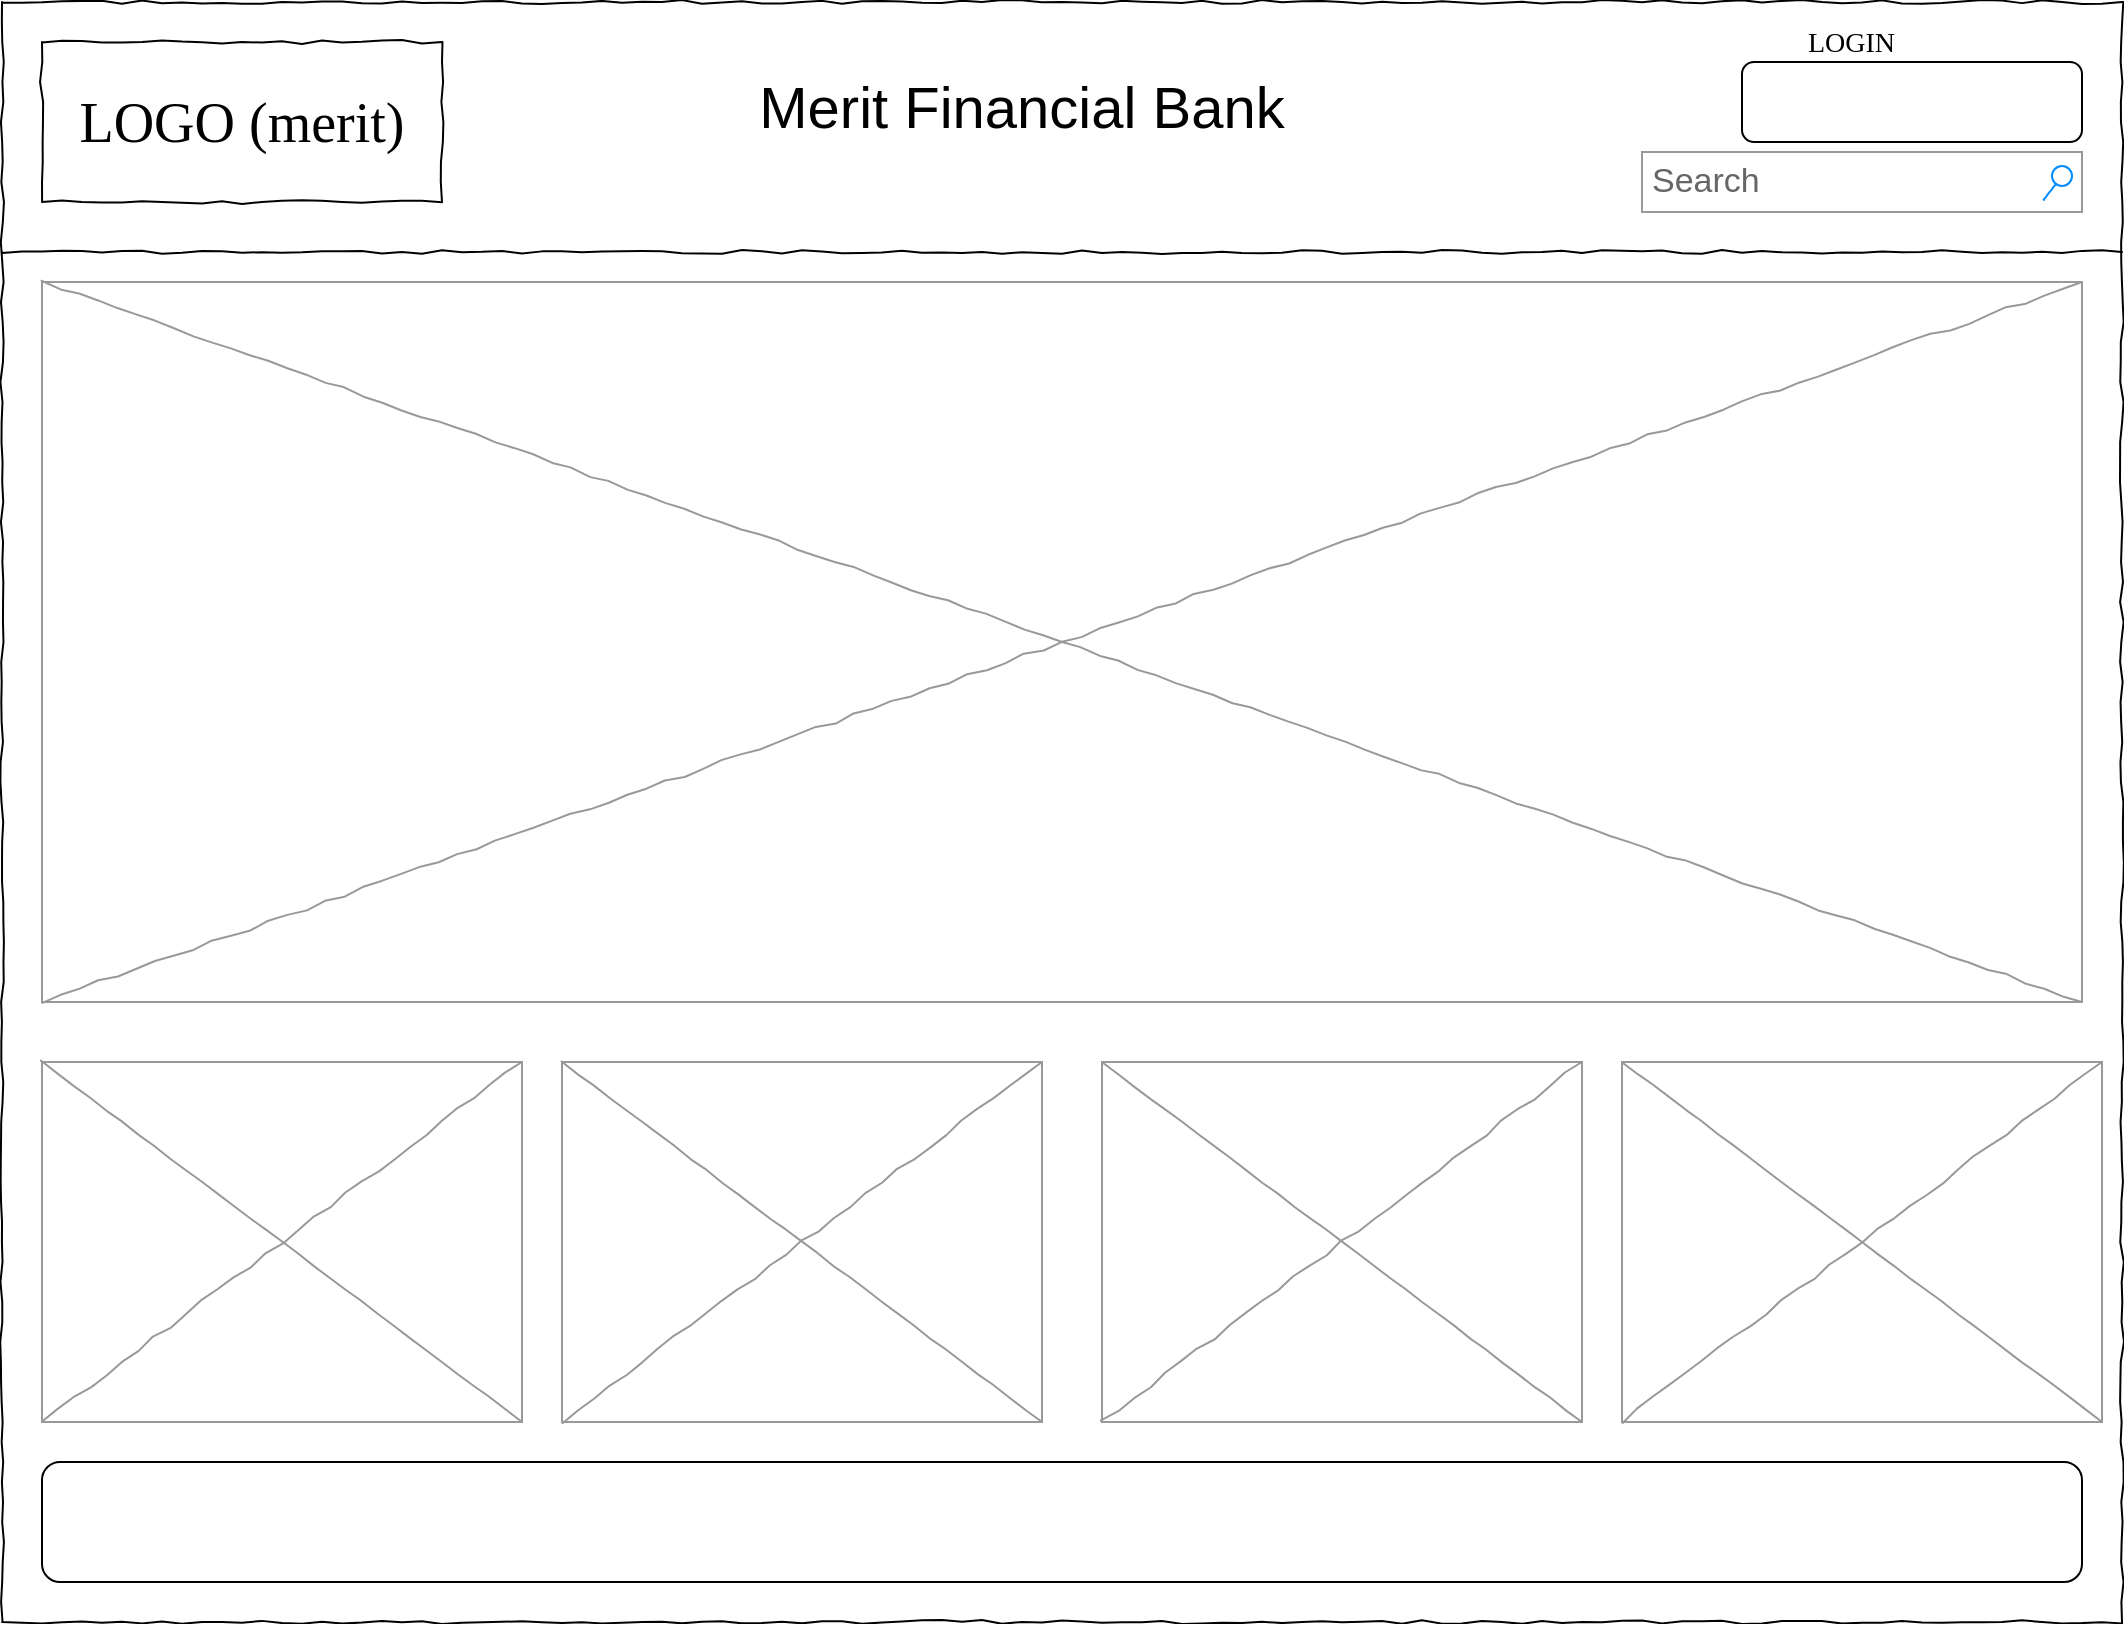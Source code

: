 <mxfile version="14.7.1" type="github" pages="3">
  <diagram name="Page-1" id="03018318-947c-dd8e-b7a3-06fadd420f32">
    <mxGraphModel dx="1038" dy="584" grid="1" gridSize="10" guides="1" tooltips="1" connect="1" arrows="1" fold="1" page="1" pageScale="1" pageWidth="1100" pageHeight="850" background="none" math="0" shadow="0">
      <root>
        <mxCell id="0" />
        <mxCell id="1" parent="0" />
        <mxCell id="677b7b8949515195-1" value="" style="whiteSpace=wrap;html=1;rounded=0;shadow=0;labelBackgroundColor=none;strokeColor=#000000;strokeWidth=1;fillColor=none;fontFamily=Verdana;fontSize=12;fontColor=#000000;align=center;comic=1;" parent="1" vertex="1">
          <mxGeometry x="20" y="20" width="1060" height="810" as="geometry" />
        </mxCell>
        <mxCell id="677b7b8949515195-2" value="LOGO (merit)" style="whiteSpace=wrap;html=1;rounded=0;shadow=0;labelBackgroundColor=none;strokeWidth=1;fontFamily=Verdana;fontSize=28;align=center;comic=1;" parent="1" vertex="1">
          <mxGeometry x="40" y="40" width="200" height="80" as="geometry" />
        </mxCell>
        <mxCell id="677b7b8949515195-3" value="Search" style="strokeWidth=1;shadow=0;dashed=0;align=center;html=1;shape=mxgraph.mockup.forms.searchBox;strokeColor=#999999;mainText=;strokeColor2=#008cff;fontColor=#666666;fontSize=17;align=left;spacingLeft=3;rounded=0;labelBackgroundColor=none;comic=1;" parent="1" vertex="1">
          <mxGeometry x="840" y="95" width="220" height="30" as="geometry" />
        </mxCell>
        <mxCell id="677b7b8949515195-7" value="&amp;nbsp; &amp;nbsp; &amp;nbsp; LOGIN" style="text;html=1;points=[];align=left;verticalAlign=top;spacingTop=-4;fontSize=14;fontFamily=Verdana" parent="1" vertex="1">
          <mxGeometry x="900" y="30" width="150" height="20" as="geometry" />
        </mxCell>
        <mxCell id="677b7b8949515195-9" value="" style="line;strokeWidth=1;html=1;rounded=0;shadow=0;labelBackgroundColor=none;fillColor=none;fontFamily=Verdana;fontSize=14;fontColor=#000000;align=center;comic=1;" parent="1" vertex="1">
          <mxGeometry x="20" y="140" width="1060" height="10" as="geometry" />
        </mxCell>
        <mxCell id="qqEnKD0gTVPrWVCZpgQ_-3" value="&lt;span id=&quot;docs-internal-guid-1c328de5-7fff-0aef-3b5f-240ee2db73f4&quot;&gt;&lt;span style=&quot;font-family: &amp;#34;source sans pro&amp;#34; , sans-serif ; background-color: transparent ; vertical-align: baseline&quot;&gt;&lt;font style=&quot;font-size: 29px&quot;&gt;Merit Financial Bank&lt;/font&gt;&lt;/span&gt;&lt;/span&gt;" style="text;html=1;strokeColor=none;fillColor=none;align=center;verticalAlign=middle;whiteSpace=wrap;rounded=0;" parent="1" vertex="1">
          <mxGeometry x="300" y="50" width="460" height="45" as="geometry" />
        </mxCell>
        <mxCell id="qqEnKD0gTVPrWVCZpgQ_-6" value="" style="verticalLabelPosition=bottom;shadow=0;dashed=0;align=center;html=1;verticalAlign=top;strokeWidth=1;shape=mxgraph.mockup.graphics.simpleIcon;strokeColor=#999999;rounded=0;labelBackgroundColor=none;fontFamily=Verdana;fontSize=14;fontColor=#000000;comic=1;" parent="1" vertex="1">
          <mxGeometry x="40" y="160" width="1020" height="360" as="geometry" />
        </mxCell>
        <mxCell id="qqEnKD0gTVPrWVCZpgQ_-7" value="" style="verticalLabelPosition=bottom;shadow=0;dashed=0;align=center;html=1;verticalAlign=top;strokeWidth=1;shape=mxgraph.mockup.graphics.simpleIcon;strokeColor=#999999;rounded=0;labelBackgroundColor=none;fontFamily=Verdana;fontSize=14;fontColor=#000000;comic=1;" parent="1" vertex="1">
          <mxGeometry x="830" y="550" width="240" height="180" as="geometry" />
        </mxCell>
        <mxCell id="qqEnKD0gTVPrWVCZpgQ_-8" value="" style="verticalLabelPosition=bottom;shadow=0;dashed=0;align=center;html=1;verticalAlign=top;strokeWidth=1;shape=mxgraph.mockup.graphics.simpleIcon;strokeColor=#999999;rounded=0;labelBackgroundColor=none;fontFamily=Verdana;fontSize=14;fontColor=#000000;comic=1;" parent="1" vertex="1">
          <mxGeometry x="40" y="550" width="240" height="180" as="geometry" />
        </mxCell>
        <mxCell id="qqEnKD0gTVPrWVCZpgQ_-9" value="" style="verticalLabelPosition=bottom;shadow=0;dashed=0;align=center;html=1;verticalAlign=top;strokeWidth=1;shape=mxgraph.mockup.graphics.simpleIcon;strokeColor=#999999;rounded=0;labelBackgroundColor=none;fontFamily=Verdana;fontSize=14;fontColor=#000000;comic=1;" parent="1" vertex="1">
          <mxGeometry x="300" y="550" width="240" height="180" as="geometry" />
        </mxCell>
        <mxCell id="qqEnKD0gTVPrWVCZpgQ_-10" value="" style="verticalLabelPosition=bottom;shadow=0;dashed=0;align=center;html=1;verticalAlign=top;strokeWidth=1;shape=mxgraph.mockup.graphics.simpleIcon;strokeColor=#999999;rounded=0;labelBackgroundColor=none;fontFamily=Verdana;fontSize=14;fontColor=#000000;comic=1;" parent="1" vertex="1">
          <mxGeometry x="570" y="550" width="240" height="180" as="geometry" />
        </mxCell>
        <mxCell id="qqEnKD0gTVPrWVCZpgQ_-11" value="" style="rounded=1;whiteSpace=wrap;html=1;" parent="1" vertex="1">
          <mxGeometry x="40" y="750" width="1020" height="60" as="geometry" />
        </mxCell>
        <mxCell id="m0r7TiWK5jOuavQM4IlW-1" value="" style="rounded=1;whiteSpace=wrap;html=1;" parent="1" vertex="1">
          <mxGeometry x="890" y="50" width="170" height="40" as="geometry" />
        </mxCell>
      </root>
    </mxGraphModel>
  </diagram>
  <diagram id="Cd0LyUDp0_vBkJQkIGvO" name="Page-2">
    <mxGraphModel dx="1038" dy="584" grid="1" gridSize="10" guides="1" tooltips="1" connect="1" arrows="1" fold="1" page="1" pageScale="1" pageWidth="850" pageHeight="1100" math="0" shadow="0">
      <root>
        <mxCell id="CiDwgPuJATXP5t8LIXHA-0" />
        <mxCell id="CiDwgPuJATXP5t8LIXHA-1" parent="CiDwgPuJATXP5t8LIXHA-0" />
        <mxCell id="gVvvFd-DXclLkTrpmLeK-0" value="" style="whiteSpace=wrap;html=1;rounded=0;shadow=0;labelBackgroundColor=none;strokeColor=#000000;strokeWidth=1;fillColor=none;fontFamily=Verdana;fontSize=12;fontColor=#000000;align=center;comic=1;" parent="CiDwgPuJATXP5t8LIXHA-1" vertex="1">
          <mxGeometry x="20" y="20" width="1060" height="810" as="geometry" />
        </mxCell>
        <mxCell id="gVvvFd-DXclLkTrpmLeK-1" value="Admin dashboard" style="whiteSpace=wrap;html=1;rounded=0;shadow=0;labelBackgroundColor=none;strokeWidth=1;fontFamily=Verdana;fontSize=28;align=center;comic=1;" parent="CiDwgPuJATXP5t8LIXHA-1" vertex="1">
          <mxGeometry x="40" y="40" width="260" height="80" as="geometry" />
        </mxCell>
        <mxCell id="gVvvFd-DXclLkTrpmLeK-3" value="&amp;nbsp;Username(admin) Sign out&amp;nbsp;" style="text;html=1;points=[];align=left;verticalAlign=top;spacingTop=-4;fontSize=14;fontFamily=Verdana" parent="CiDwgPuJATXP5t8LIXHA-1" vertex="1">
          <mxGeometry x="830" y="40" width="240" height="60" as="geometry" />
        </mxCell>
        <mxCell id="gVvvFd-DXclLkTrpmLeK-4" value="" style="line;strokeWidth=1;html=1;rounded=0;shadow=0;labelBackgroundColor=none;fillColor=none;fontFamily=Verdana;fontSize=14;fontColor=#000000;align=center;comic=1;" parent="CiDwgPuJATXP5t8LIXHA-1" vertex="1">
          <mxGeometry x="20" y="140" width="1060" height="10" as="geometry" />
        </mxCell>
        <mxCell id="gVvvFd-DXclLkTrpmLeK-25" value="" style="shape=internalStorage;whiteSpace=wrap;html=1;backgroundOutline=1;" parent="CiDwgPuJATXP5t8LIXHA-1" vertex="1">
          <mxGeometry x="20" y="140" width="230" height="690" as="geometry" />
        </mxCell>
        <mxCell id="gVvvFd-DXclLkTrpmLeK-27" value="" style="shape=process;whiteSpace=wrap;html=1;backgroundOutline=1;" parent="CiDwgPuJATXP5t8LIXHA-1" vertex="1">
          <mxGeometry x="280" y="160" width="790" height="670" as="geometry" />
        </mxCell>
        <mxCell id="gVvvFd-DXclLkTrpmLeK-28" value="User detail" style="rounded=1;whiteSpace=wrap;html=1;" parent="CiDwgPuJATXP5t8LIXHA-1" vertex="1">
          <mxGeometry x="360" y="230" width="630" height="70" as="geometry" />
        </mxCell>
        <mxCell id="gVvvFd-DXclLkTrpmLeK-29" value="Basic info" style="rounded=1;whiteSpace=wrap;html=1;" parent="CiDwgPuJATXP5t8LIXHA-1" vertex="1">
          <mxGeometry x="360" y="320" width="630" height="250" as="geometry" />
        </mxCell>
        <mxCell id="gVvvFd-DXclLkTrpmLeK-31" value="" style="rounded=0;whiteSpace=wrap;html=1;" parent="CiDwgPuJATXP5t8LIXHA-1" vertex="1">
          <mxGeometry x="830" y="70" width="210" height="60" as="geometry" />
        </mxCell>
        <mxCell id="gVvvFd-DXclLkTrpmLeK-32" value="" style="rounded=1;whiteSpace=wrap;html=1;" parent="CiDwgPuJATXP5t8LIXHA-1" vertex="1">
          <mxGeometry x="40" y="170" width="210" height="60" as="geometry" />
        </mxCell>
        <mxCell id="gVvvFd-DXclLkTrpmLeK-33" value="" style="rounded=1;whiteSpace=wrap;html=1;" parent="CiDwgPuJATXP5t8LIXHA-1" vertex="1">
          <mxGeometry x="40" y="240" width="210" height="60" as="geometry" />
        </mxCell>
        <mxCell id="gVvvFd-DXclLkTrpmLeK-34" value="" style="rounded=1;whiteSpace=wrap;html=1;" parent="CiDwgPuJATXP5t8LIXHA-1" vertex="1">
          <mxGeometry x="40" y="310" width="210" height="60" as="geometry" />
        </mxCell>
        <mxCell id="gVvvFd-DXclLkTrpmLeK-35" value="" style="rounded=1;whiteSpace=wrap;html=1;" parent="CiDwgPuJATXP5t8LIXHA-1" vertex="1">
          <mxGeometry x="40" y="380" width="210" height="60" as="geometry" />
        </mxCell>
        <mxCell id="gVvvFd-DXclLkTrpmLeK-36" value="" style="rounded=1;whiteSpace=wrap;html=1;" parent="CiDwgPuJATXP5t8LIXHA-1" vertex="1">
          <mxGeometry x="40" y="455" width="210" height="60" as="geometry" />
        </mxCell>
        <mxCell id="gVvvFd-DXclLkTrpmLeK-37" value="" style="rounded=1;whiteSpace=wrap;html=1;" parent="CiDwgPuJATXP5t8LIXHA-1" vertex="1">
          <mxGeometry x="40" y="530" width="210" height="60" as="geometry" />
        </mxCell>
        <mxCell id="gVvvFd-DXclLkTrpmLeK-38" value="" style="rounded=1;whiteSpace=wrap;html=1;" parent="CiDwgPuJATXP5t8LIXHA-1" vertex="1">
          <mxGeometry x="40" y="610" width="210" height="60" as="geometry" />
        </mxCell>
        <mxCell id="gVvvFd-DXclLkTrpmLeK-39" value="" style="rounded=1;whiteSpace=wrap;html=1;" parent="CiDwgPuJATXP5t8LIXHA-1" vertex="1">
          <mxGeometry x="40" y="690" width="210" height="60" as="geometry" />
        </mxCell>
      </root>
    </mxGraphModel>
  </diagram>
  <diagram id="XtqaWwflLmgKkO-HXFg-" name="Page-3">
    <mxGraphModel dx="1038" dy="584" grid="1" gridSize="10" guides="1" tooltips="1" connect="1" arrows="1" fold="1" page="1" pageScale="1" pageWidth="850" pageHeight="1100" math="0" shadow="0">
      <root>
        <mxCell id="B3hxKLgWR5MPrFHUYbuj-0" />
        <mxCell id="B3hxKLgWR5MPrFHUYbuj-1" parent="B3hxKLgWR5MPrFHUYbuj-0" />
        <mxCell id="5aRW81whNdP8eQowDRtX-0" value="" style="whiteSpace=wrap;html=1;rounded=0;shadow=0;labelBackgroundColor=none;strokeColor=#000000;strokeWidth=1;fillColor=none;fontFamily=Verdana;fontSize=12;fontColor=#000000;align=center;comic=1;" parent="B3hxKLgWR5MPrFHUYbuj-1" vertex="1">
          <mxGeometry x="20" y="20" width="1060" height="810" as="geometry" />
        </mxCell>
        <mxCell id="5aRW81whNdP8eQowDRtX-1" value="User dashboard" style="whiteSpace=wrap;html=1;rounded=0;shadow=0;labelBackgroundColor=none;strokeWidth=1;fontFamily=Verdana;fontSize=28;align=center;comic=1;" parent="B3hxKLgWR5MPrFHUYbuj-1" vertex="1">
          <mxGeometry x="40" y="40" width="260" height="80" as="geometry" />
        </mxCell>
        <mxCell id="5aRW81whNdP8eQowDRtX-2" value="&amp;nbsp;Username(User) Sign out&amp;nbsp;" style="text;html=1;points=[];align=left;verticalAlign=top;spacingTop=-4;fontSize=14;fontFamily=Verdana" parent="B3hxKLgWR5MPrFHUYbuj-1" vertex="1">
          <mxGeometry x="830" y="40" width="240" height="60" as="geometry" />
        </mxCell>
        <mxCell id="5aRW81whNdP8eQowDRtX-3" value="" style="line;strokeWidth=1;html=1;rounded=0;shadow=0;labelBackgroundColor=none;fillColor=none;fontFamily=Verdana;fontSize=14;fontColor=#000000;align=center;comic=1;" parent="B3hxKLgWR5MPrFHUYbuj-1" vertex="1">
          <mxGeometry x="20" y="140" width="1060" height="10" as="geometry" />
        </mxCell>
        <mxCell id="5aRW81whNdP8eQowDRtX-8" value="" style="rounded=0;whiteSpace=wrap;html=1;" parent="B3hxKLgWR5MPrFHUYbuj-1" vertex="1">
          <mxGeometry x="830" y="70" width="210" height="60" as="geometry" />
        </mxCell>
        <mxCell id="5aRW81whNdP8eQowDRtX-18" value="" style="rounded=0;whiteSpace=wrap;html=1;" parent="B3hxKLgWR5MPrFHUYbuj-1" vertex="1">
          <mxGeometry x="20" y="150" width="1060" height="40" as="geometry" />
        </mxCell>
        <mxCell id="5aRW81whNdP8eQowDRtX-24" value="" style="rounded=0;whiteSpace=wrap;html=1;" parent="B3hxKLgWR5MPrFHUYbuj-1" vertex="1">
          <mxGeometry x="20" y="190" width="700" height="490" as="geometry" />
        </mxCell>
        <mxCell id="5aRW81whNdP8eQowDRtX-26" value="" style="rounded=0;whiteSpace=wrap;html=1;" parent="B3hxKLgWR5MPrFHUYbuj-1" vertex="1">
          <mxGeometry x="720" y="190" width="360" height="490" as="geometry" />
        </mxCell>
        <mxCell id="5aRW81whNdP8eQowDRtX-27" value="" style="rounded=0;whiteSpace=wrap;html=1;" parent="B3hxKLgWR5MPrFHUYbuj-1" vertex="1">
          <mxGeometry x="20" y="680" width="1060" height="150" as="geometry" />
        </mxCell>
        <mxCell id="5aRW81whNdP8eQowDRtX-29" value="List of accounts " style="swimlane;" parent="B3hxKLgWR5MPrFHUYbuj-1" vertex="1">
          <mxGeometry x="50" y="210" width="630" height="430" as="geometry" />
        </mxCell>
        <mxCell id="5aRW81whNdP8eQowDRtX-31" value="savings" style="text;html=1;strokeColor=none;fillColor=none;align=center;verticalAlign=middle;whiteSpace=wrap;rounded=0;" parent="5aRW81whNdP8eQowDRtX-29" vertex="1">
          <mxGeometry x="10" y="170" width="590" height="140" as="geometry" />
        </mxCell>
        <mxCell id="5aRW81whNdP8eQowDRtX-30" value="checking" style="text;html=1;strokeColor=none;fillColor=none;align=center;verticalAlign=middle;whiteSpace=wrap;rounded=0;" parent="B3hxKLgWR5MPrFHUYbuj-1" vertex="1">
          <mxGeometry x="60" y="270" width="580" height="70" as="geometry" />
        </mxCell>
        <mxCell id="5aRW81whNdP8eQowDRtX-32" value="Message/offers/fico/offers" style="swimlane;" parent="B3hxKLgWR5MPrFHUYbuj-1" vertex="1">
          <mxGeometry x="790" y="210" width="210" height="440" as="geometry" />
        </mxCell>
        <mxCell id="5aRW81whNdP8eQowDRtX-33" value="About us/ contact us/ privacy / online banking / service agreement / policies / log out&amp;nbsp;" style="text;html=1;strokeColor=none;fillColor=none;align=center;verticalAlign=middle;whiteSpace=wrap;rounded=0;" parent="B3hxKLgWR5MPrFHUYbuj-1" vertex="1">
          <mxGeometry x="50" y="700" width="1010" height="100" as="geometry" />
        </mxCell>
        <mxCell id="5aRW81whNdP8eQowDRtX-34" value="" style="ellipse;whiteSpace=wrap;html=1;" parent="B3hxKLgWR5MPrFHUYbuj-1" vertex="1">
          <mxGeometry x="100" y="150" width="120" height="40" as="geometry" />
        </mxCell>
        <mxCell id="5aRW81whNdP8eQowDRtX-36" value="" style="ellipse;whiteSpace=wrap;html=1;" parent="B3hxKLgWR5MPrFHUYbuj-1" vertex="1">
          <mxGeometry x="480" y="150" width="120" height="40" as="geometry" />
        </mxCell>
        <mxCell id="5aRW81whNdP8eQowDRtX-37" value="" style="ellipse;whiteSpace=wrap;html=1;" parent="B3hxKLgWR5MPrFHUYbuj-1" vertex="1">
          <mxGeometry x="835" y="150" width="120" height="40" as="geometry" />
        </mxCell>
      </root>
    </mxGraphModel>
  </diagram>
</mxfile>
